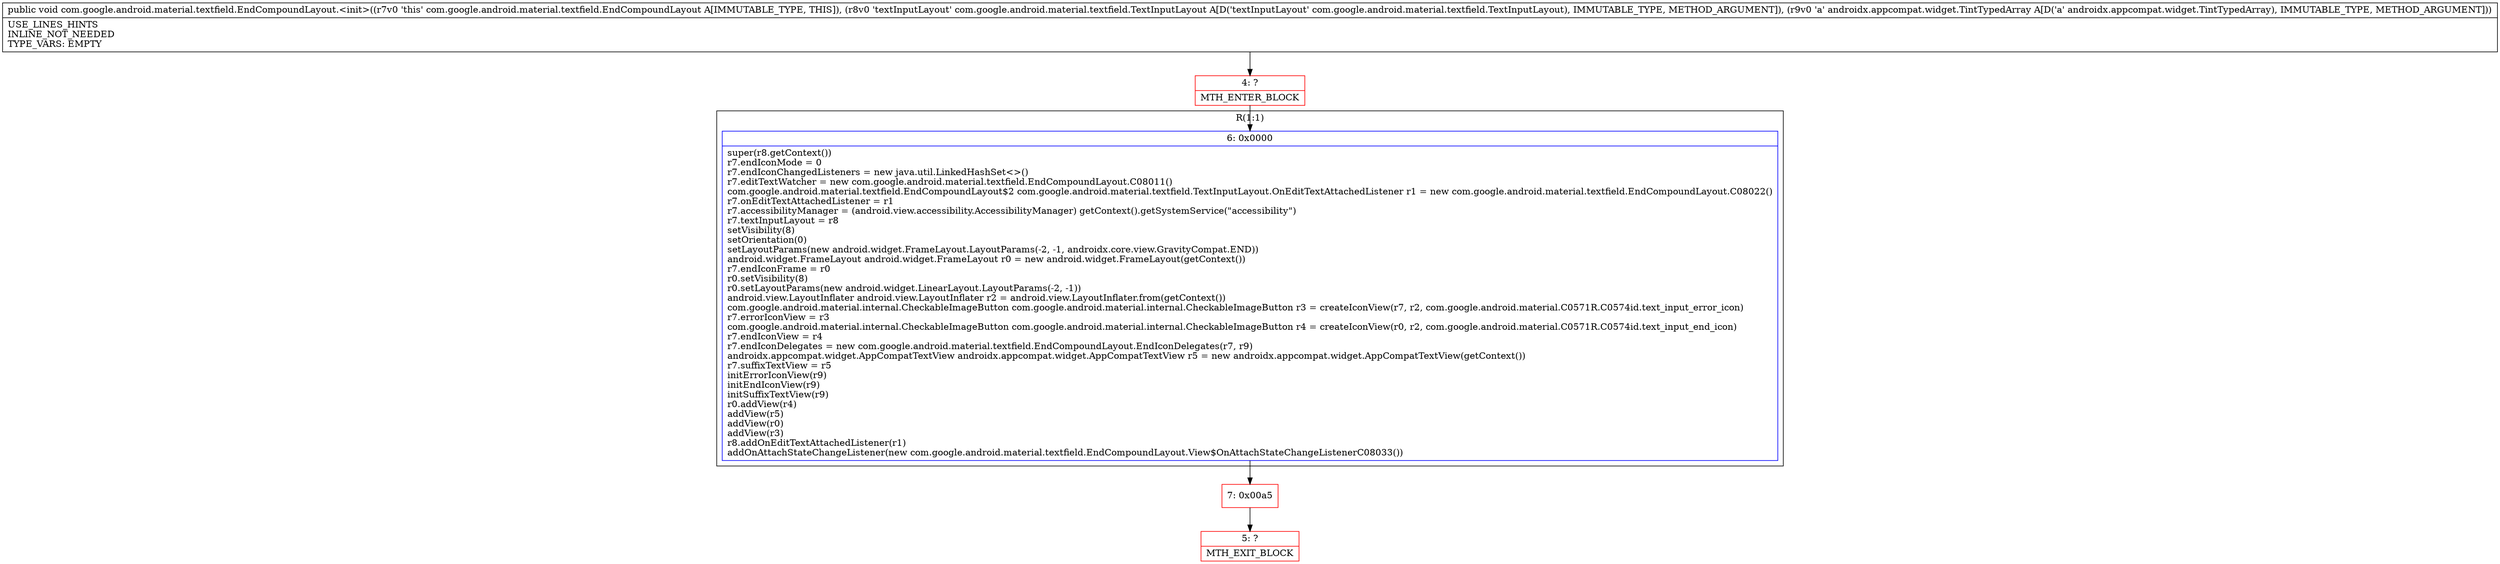 digraph "CFG forcom.google.android.material.textfield.EndCompoundLayout.\<init\>(Lcom\/google\/android\/material\/textfield\/TextInputLayout;Landroidx\/appcompat\/widget\/TintTypedArray;)V" {
subgraph cluster_Region_181227613 {
label = "R(1:1)";
node [shape=record,color=blue];
Node_6 [shape=record,label="{6\:\ 0x0000|super(r8.getContext())\lr7.endIconMode = 0\lr7.endIconChangedListeners = new java.util.LinkedHashSet\<\>()\lr7.editTextWatcher = new com.google.android.material.textfield.EndCompoundLayout.C08011()\lcom.google.android.material.textfield.EndCompoundLayout$2 com.google.android.material.textfield.TextInputLayout.OnEditTextAttachedListener r1 = new com.google.android.material.textfield.EndCompoundLayout.C08022()\lr7.onEditTextAttachedListener = r1\lr7.accessibilityManager = (android.view.accessibility.AccessibilityManager) getContext().getSystemService(\"accessibility\")\lr7.textInputLayout = r8\lsetVisibility(8)\lsetOrientation(0)\lsetLayoutParams(new android.widget.FrameLayout.LayoutParams(\-2, \-1, androidx.core.view.GravityCompat.END))\landroid.widget.FrameLayout android.widget.FrameLayout r0 = new android.widget.FrameLayout(getContext())\lr7.endIconFrame = r0\lr0.setVisibility(8)\lr0.setLayoutParams(new android.widget.LinearLayout.LayoutParams(\-2, \-1))\landroid.view.LayoutInflater android.view.LayoutInflater r2 = android.view.LayoutInflater.from(getContext())\lcom.google.android.material.internal.CheckableImageButton com.google.android.material.internal.CheckableImageButton r3 = createIconView(r7, r2, com.google.android.material.C0571R.C0574id.text_input_error_icon)\lr7.errorIconView = r3\lcom.google.android.material.internal.CheckableImageButton com.google.android.material.internal.CheckableImageButton r4 = createIconView(r0, r2, com.google.android.material.C0571R.C0574id.text_input_end_icon)\lr7.endIconView = r4\lr7.endIconDelegates = new com.google.android.material.textfield.EndCompoundLayout.EndIconDelegates(r7, r9)\landroidx.appcompat.widget.AppCompatTextView androidx.appcompat.widget.AppCompatTextView r5 = new androidx.appcompat.widget.AppCompatTextView(getContext())\lr7.suffixTextView = r5\linitErrorIconView(r9)\linitEndIconView(r9)\linitSuffixTextView(r9)\lr0.addView(r4)\laddView(r5)\laddView(r0)\laddView(r3)\lr8.addOnEditTextAttachedListener(r1)\laddOnAttachStateChangeListener(new com.google.android.material.textfield.EndCompoundLayout.View$OnAttachStateChangeListenerC08033())\l}"];
}
Node_4 [shape=record,color=red,label="{4\:\ ?|MTH_ENTER_BLOCK\l}"];
Node_7 [shape=record,color=red,label="{7\:\ 0x00a5}"];
Node_5 [shape=record,color=red,label="{5\:\ ?|MTH_EXIT_BLOCK\l}"];
MethodNode[shape=record,label="{public void com.google.android.material.textfield.EndCompoundLayout.\<init\>((r7v0 'this' com.google.android.material.textfield.EndCompoundLayout A[IMMUTABLE_TYPE, THIS]), (r8v0 'textInputLayout' com.google.android.material.textfield.TextInputLayout A[D('textInputLayout' com.google.android.material.textfield.TextInputLayout), IMMUTABLE_TYPE, METHOD_ARGUMENT]), (r9v0 'a' androidx.appcompat.widget.TintTypedArray A[D('a' androidx.appcompat.widget.TintTypedArray), IMMUTABLE_TYPE, METHOD_ARGUMENT]))  | USE_LINES_HINTS\lINLINE_NOT_NEEDED\lTYPE_VARS: EMPTY\l}"];
MethodNode -> Node_4;Node_6 -> Node_7;
Node_4 -> Node_6;
Node_7 -> Node_5;
}

